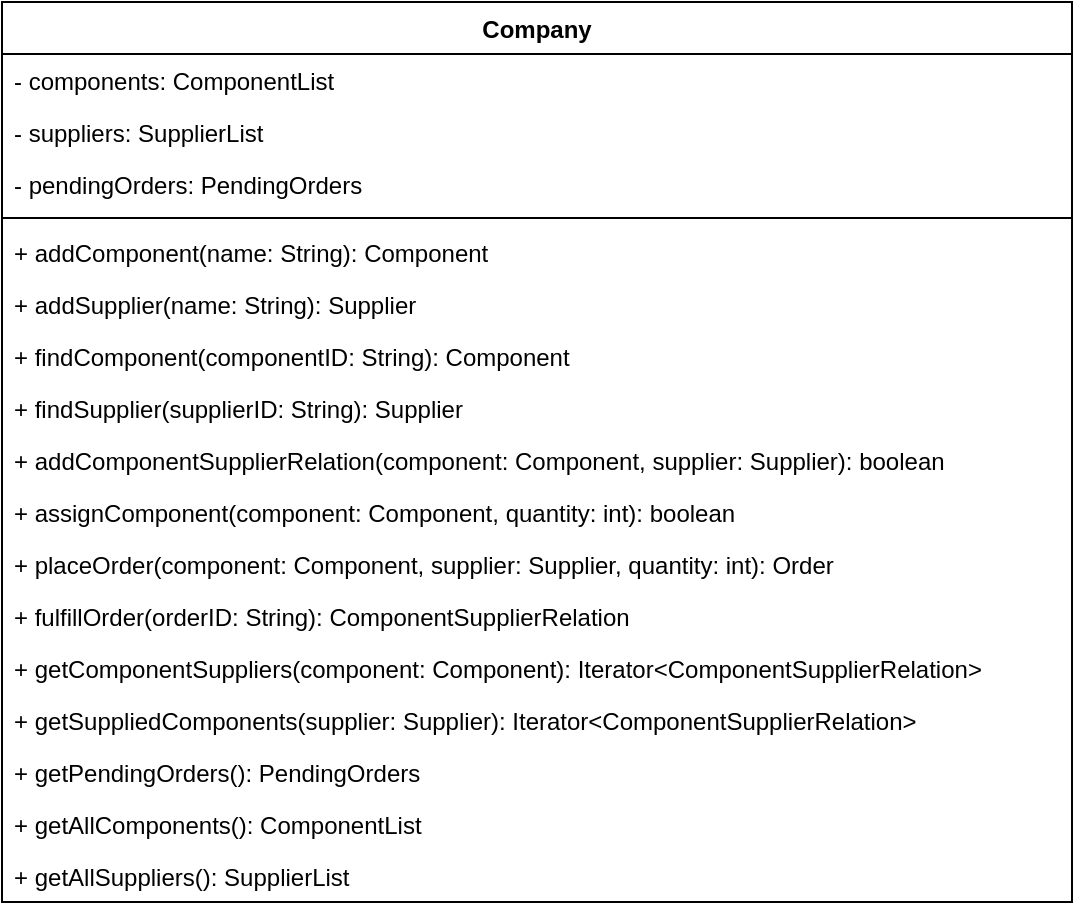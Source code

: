 <mxfile version="13.9.1" type="device"><diagram id="jrVgsCj2505cjHsELcYg" name="Page-1"><mxGraphModel dx="1422" dy="813" grid="1" gridSize="10" guides="1" tooltips="1" connect="1" arrows="1" fold="1" page="1" pageScale="1" pageWidth="850" pageHeight="1100" math="0" shadow="0"><root><mxCell id="0"/><mxCell id="1" parent="0"/><mxCell id="MMtwTEVpW8AVf3BW5Qhy-1" value="Company" style="swimlane;fontStyle=1;align=center;verticalAlign=top;childLayout=stackLayout;horizontal=1;startSize=26;horizontalStack=0;resizeParent=1;resizeParentMax=0;resizeLast=0;collapsible=1;marginBottom=0;" vertex="1" parent="1"><mxGeometry x="158" y="150" width="535" height="450" as="geometry"/></mxCell><mxCell id="MMtwTEVpW8AVf3BW5Qhy-2" value="- components: ComponentList" style="text;strokeColor=none;fillColor=none;align=left;verticalAlign=top;spacingLeft=4;spacingRight=4;overflow=hidden;rotatable=0;points=[[0,0.5],[1,0.5]];portConstraint=eastwest;" vertex="1" parent="MMtwTEVpW8AVf3BW5Qhy-1"><mxGeometry y="26" width="535" height="26" as="geometry"/></mxCell><mxCell id="MMtwTEVpW8AVf3BW5Qhy-7" value="- suppliers: SupplierList" style="text;strokeColor=none;fillColor=none;align=left;verticalAlign=top;spacingLeft=4;spacingRight=4;overflow=hidden;rotatable=0;points=[[0,0.5],[1,0.5]];portConstraint=eastwest;" vertex="1" parent="MMtwTEVpW8AVf3BW5Qhy-1"><mxGeometry y="52" width="535" height="26" as="geometry"/></mxCell><mxCell id="MMtwTEVpW8AVf3BW5Qhy-6" value="- pendingOrders: PendingOrders" style="text;strokeColor=none;fillColor=none;align=left;verticalAlign=top;spacingLeft=4;spacingRight=4;overflow=hidden;rotatable=0;points=[[0,0.5],[1,0.5]];portConstraint=eastwest;" vertex="1" parent="MMtwTEVpW8AVf3BW5Qhy-1"><mxGeometry y="78" width="535" height="26" as="geometry"/></mxCell><mxCell id="MMtwTEVpW8AVf3BW5Qhy-3" value="" style="line;strokeWidth=1;fillColor=none;align=left;verticalAlign=middle;spacingTop=-1;spacingLeft=3;spacingRight=3;rotatable=0;labelPosition=right;points=[];portConstraint=eastwest;" vertex="1" parent="MMtwTEVpW8AVf3BW5Qhy-1"><mxGeometry y="104" width="535" height="8" as="geometry"/></mxCell><mxCell id="MMtwTEVpW8AVf3BW5Qhy-4" value="+ addComponent(name: String): Component" style="text;strokeColor=none;fillColor=none;align=left;verticalAlign=top;spacingLeft=4;spacingRight=4;overflow=hidden;rotatable=0;points=[[0,0.5],[1,0.5]];portConstraint=eastwest;" vertex="1" parent="MMtwTEVpW8AVf3BW5Qhy-1"><mxGeometry y="112" width="535" height="26" as="geometry"/></mxCell><mxCell id="MMtwTEVpW8AVf3BW5Qhy-8" value="+ addSupplier(name: String): Supplier" style="text;strokeColor=none;fillColor=none;align=left;verticalAlign=top;spacingLeft=4;spacingRight=4;overflow=hidden;rotatable=0;points=[[0,0.5],[1,0.5]];portConstraint=eastwest;" vertex="1" parent="MMtwTEVpW8AVf3BW5Qhy-1"><mxGeometry y="138" width="535" height="26" as="geometry"/></mxCell><mxCell id="MMtwTEVpW8AVf3BW5Qhy-9" value="+ findComponent(componentID: String): Component" style="text;strokeColor=none;fillColor=none;align=left;verticalAlign=top;spacingLeft=4;spacingRight=4;overflow=hidden;rotatable=0;points=[[0,0.5],[1,0.5]];portConstraint=eastwest;" vertex="1" parent="MMtwTEVpW8AVf3BW5Qhy-1"><mxGeometry y="164" width="535" height="26" as="geometry"/></mxCell><mxCell id="MMtwTEVpW8AVf3BW5Qhy-10" value="+ findSupplier(supplierID: String): Supplier" style="text;strokeColor=none;fillColor=none;align=left;verticalAlign=top;spacingLeft=4;spacingRight=4;overflow=hidden;rotatable=0;points=[[0,0.5],[1,0.5]];portConstraint=eastwest;" vertex="1" parent="MMtwTEVpW8AVf3BW5Qhy-1"><mxGeometry y="190" width="535" height="26" as="geometry"/></mxCell><mxCell id="MMtwTEVpW8AVf3BW5Qhy-11" value="+ addComponentSupplierRelation(component: Component, supplier: Supplier): boolean" style="text;strokeColor=none;fillColor=none;align=left;verticalAlign=top;spacingLeft=4;spacingRight=4;overflow=hidden;rotatable=0;points=[[0,0.5],[1,0.5]];portConstraint=eastwest;" vertex="1" parent="MMtwTEVpW8AVf3BW5Qhy-1"><mxGeometry y="216" width="535" height="26" as="geometry"/></mxCell><mxCell id="MMtwTEVpW8AVf3BW5Qhy-12" value="+ assignComponent(component: Component, quantity: int): boolean" style="text;strokeColor=none;fillColor=none;align=left;verticalAlign=top;spacingLeft=4;spacingRight=4;overflow=hidden;rotatable=0;points=[[0,0.5],[1,0.5]];portConstraint=eastwest;" vertex="1" parent="MMtwTEVpW8AVf3BW5Qhy-1"><mxGeometry y="242" width="535" height="26" as="geometry"/></mxCell><mxCell id="MMtwTEVpW8AVf3BW5Qhy-13" value="+ placeOrder(component: Component, supplier: Supplier, quantity: int): Order" style="text;strokeColor=none;fillColor=none;align=left;verticalAlign=top;spacingLeft=4;spacingRight=4;overflow=hidden;rotatable=0;points=[[0,0.5],[1,0.5]];portConstraint=eastwest;" vertex="1" parent="MMtwTEVpW8AVf3BW5Qhy-1"><mxGeometry y="268" width="535" height="26" as="geometry"/></mxCell><mxCell id="MMtwTEVpW8AVf3BW5Qhy-14" value="+ fulfillOrder(orderID: String): ComponentSupplierRelation" style="text;strokeColor=none;fillColor=none;align=left;verticalAlign=top;spacingLeft=4;spacingRight=4;overflow=hidden;rotatable=0;points=[[0,0.5],[1,0.5]];portConstraint=eastwest;" vertex="1" parent="MMtwTEVpW8AVf3BW5Qhy-1"><mxGeometry y="294" width="535" height="26" as="geometry"/></mxCell><mxCell id="MMtwTEVpW8AVf3BW5Qhy-15" value="+ getComponentSuppliers(component: Component): Iterator&lt;ComponentSupplierRelation&gt;" style="text;strokeColor=none;fillColor=none;align=left;verticalAlign=top;spacingLeft=4;spacingRight=4;overflow=hidden;rotatable=0;points=[[0,0.5],[1,0.5]];portConstraint=eastwest;" vertex="1" parent="MMtwTEVpW8AVf3BW5Qhy-1"><mxGeometry y="320" width="535" height="26" as="geometry"/></mxCell><mxCell id="MMtwTEVpW8AVf3BW5Qhy-16" value="+ getSuppliedComponents(supplier: Supplier): Iterator&lt;ComponentSupplierRelation&gt;" style="text;strokeColor=none;fillColor=none;align=left;verticalAlign=top;spacingLeft=4;spacingRight=4;overflow=hidden;rotatable=0;points=[[0,0.5],[1,0.5]];portConstraint=eastwest;" vertex="1" parent="MMtwTEVpW8AVf3BW5Qhy-1"><mxGeometry y="346" width="535" height="26" as="geometry"/></mxCell><mxCell id="MMtwTEVpW8AVf3BW5Qhy-17" value="+ getPendingOrders(): PendingOrders" style="text;strokeColor=none;fillColor=none;align=left;verticalAlign=top;spacingLeft=4;spacingRight=4;overflow=hidden;rotatable=0;points=[[0,0.5],[1,0.5]];portConstraint=eastwest;" vertex="1" parent="MMtwTEVpW8AVf3BW5Qhy-1"><mxGeometry y="372" width="535" height="26" as="geometry"/></mxCell><mxCell id="MMtwTEVpW8AVf3BW5Qhy-18" value="+ getAllComponents(): ComponentList" style="text;strokeColor=none;fillColor=none;align=left;verticalAlign=top;spacingLeft=4;spacingRight=4;overflow=hidden;rotatable=0;points=[[0,0.5],[1,0.5]];portConstraint=eastwest;" vertex="1" parent="MMtwTEVpW8AVf3BW5Qhy-1"><mxGeometry y="398" width="535" height="26" as="geometry"/></mxCell><mxCell id="MMtwTEVpW8AVf3BW5Qhy-19" value="+ getAllSuppliers(): SupplierList" style="text;strokeColor=none;fillColor=none;align=left;verticalAlign=top;spacingLeft=4;spacingRight=4;overflow=hidden;rotatable=0;points=[[0,0.5],[1,0.5]];portConstraint=eastwest;" vertex="1" parent="MMtwTEVpW8AVf3BW5Qhy-1"><mxGeometry y="424" width="535" height="26" as="geometry"/></mxCell></root></mxGraphModel></diagram></mxfile>